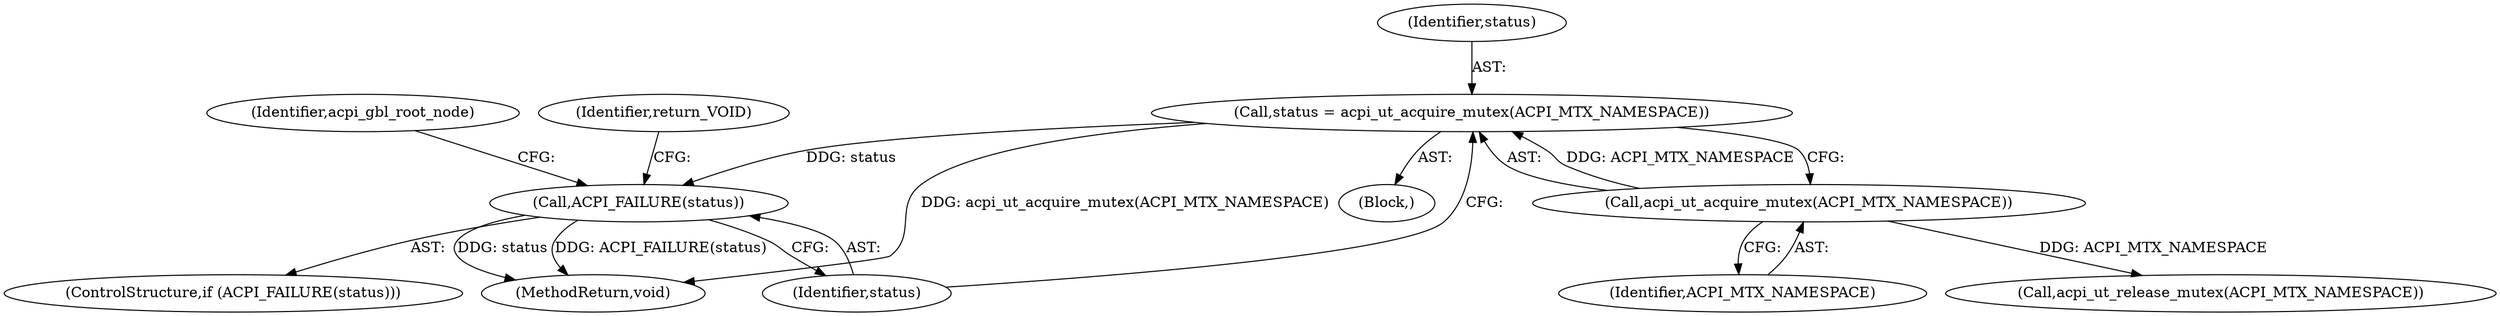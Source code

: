 digraph "0_linux_3b2d69114fefa474fca542e51119036dceb4aa6f@API" {
"1000139" [label="(Call,status = acpi_ut_acquire_mutex(ACPI_MTX_NAMESPACE))"];
"1000141" [label="(Call,acpi_ut_acquire_mutex(ACPI_MTX_NAMESPACE))"];
"1000144" [label="(Call,ACPI_FAILURE(status))"];
"1000144" [label="(Call,ACPI_FAILURE(status))"];
"1000149" [label="(Identifier,acpi_gbl_root_node)"];
"1000143" [label="(ControlStructure,if (ACPI_FAILURE(status)))"];
"1000152" [label="(Call,acpi_ut_release_mutex(ACPI_MTX_NAMESPACE))"];
"1000159" [label="(MethodReturn,void)"];
"1000106" [label="(Block,)"];
"1000140" [label="(Identifier,status)"];
"1000142" [label="(Identifier,ACPI_MTX_NAMESPACE)"];
"1000147" [label="(Identifier,return_VOID)"];
"1000139" [label="(Call,status = acpi_ut_acquire_mutex(ACPI_MTX_NAMESPACE))"];
"1000145" [label="(Identifier,status)"];
"1000141" [label="(Call,acpi_ut_acquire_mutex(ACPI_MTX_NAMESPACE))"];
"1000139" -> "1000106"  [label="AST: "];
"1000139" -> "1000141"  [label="CFG: "];
"1000140" -> "1000139"  [label="AST: "];
"1000141" -> "1000139"  [label="AST: "];
"1000145" -> "1000139"  [label="CFG: "];
"1000139" -> "1000159"  [label="DDG: acpi_ut_acquire_mutex(ACPI_MTX_NAMESPACE)"];
"1000141" -> "1000139"  [label="DDG: ACPI_MTX_NAMESPACE"];
"1000139" -> "1000144"  [label="DDG: status"];
"1000141" -> "1000142"  [label="CFG: "];
"1000142" -> "1000141"  [label="AST: "];
"1000141" -> "1000152"  [label="DDG: ACPI_MTX_NAMESPACE"];
"1000144" -> "1000143"  [label="AST: "];
"1000144" -> "1000145"  [label="CFG: "];
"1000145" -> "1000144"  [label="AST: "];
"1000147" -> "1000144"  [label="CFG: "];
"1000149" -> "1000144"  [label="CFG: "];
"1000144" -> "1000159"  [label="DDG: ACPI_FAILURE(status)"];
"1000144" -> "1000159"  [label="DDG: status"];
}
